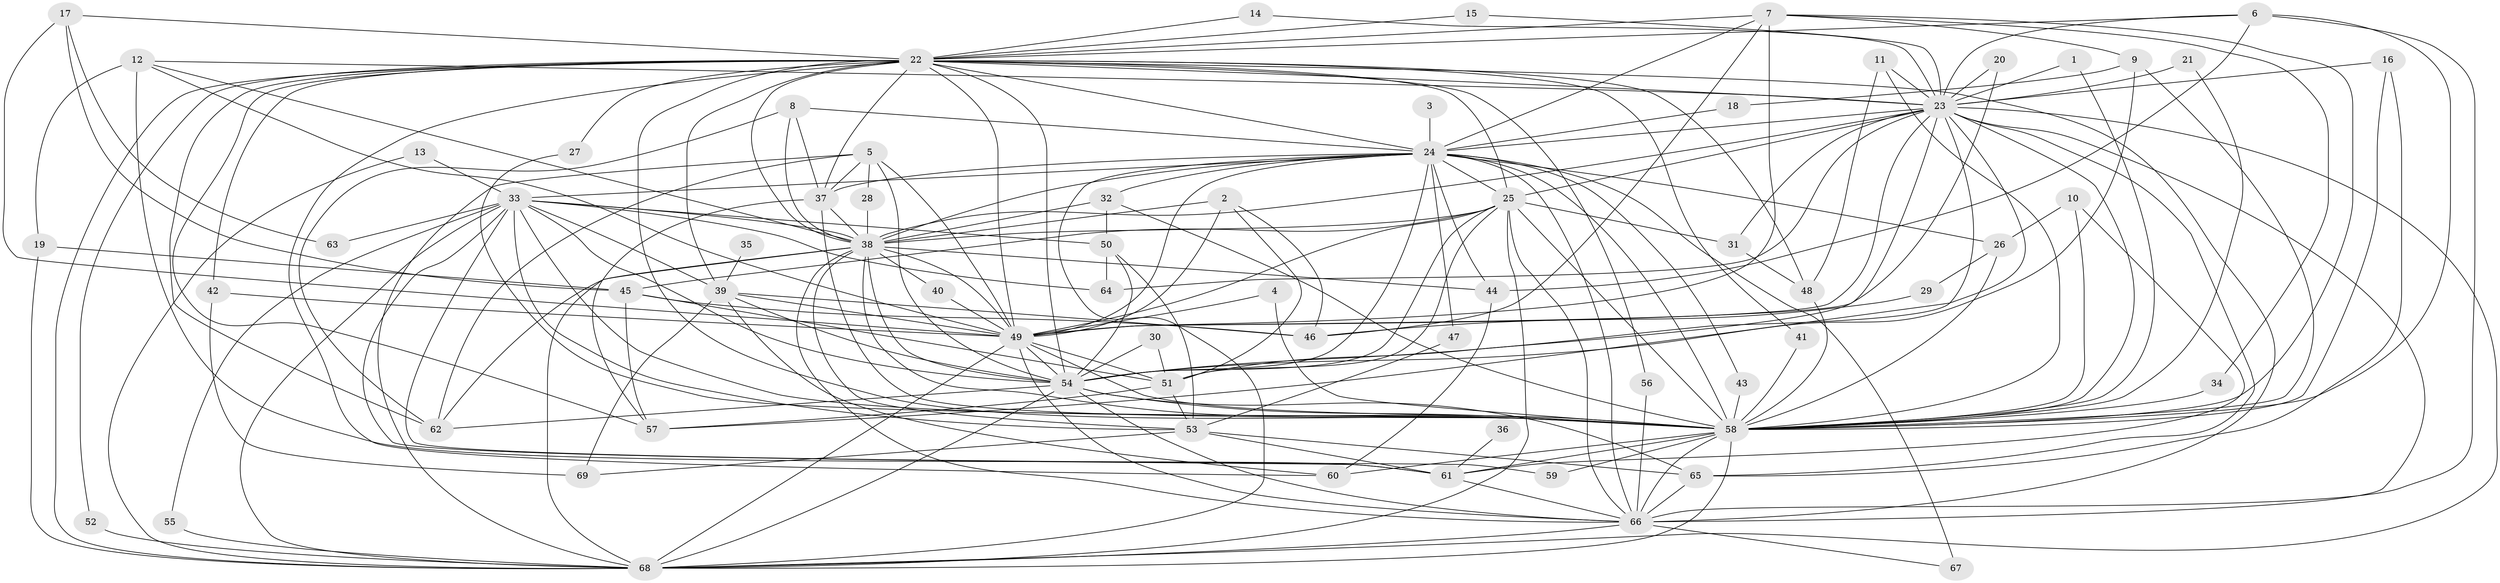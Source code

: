 // original degree distribution, {25: 0.007246376811594203, 23: 0.014492753623188406, 34: 0.007246376811594203, 13: 0.007246376811594203, 26: 0.007246376811594203, 28: 0.007246376811594203, 15: 0.007246376811594203, 16: 0.007246376811594203, 19: 0.007246376811594203, 2: 0.5, 5: 0.043478260869565216, 4: 0.13768115942028986, 6: 0.028985507246376812, 10: 0.007246376811594203, 9: 0.007246376811594203, 12: 0.007246376811594203, 3: 0.1956521739130435}
// Generated by graph-tools (version 1.1) at 2025/49/03/09/25 03:49:41]
// undirected, 69 vertices, 206 edges
graph export_dot {
graph [start="1"]
  node [color=gray90,style=filled];
  1;
  2;
  3;
  4;
  5;
  6;
  7;
  8;
  9;
  10;
  11;
  12;
  13;
  14;
  15;
  16;
  17;
  18;
  19;
  20;
  21;
  22;
  23;
  24;
  25;
  26;
  27;
  28;
  29;
  30;
  31;
  32;
  33;
  34;
  35;
  36;
  37;
  38;
  39;
  40;
  41;
  42;
  43;
  44;
  45;
  46;
  47;
  48;
  49;
  50;
  51;
  52;
  53;
  54;
  55;
  56;
  57;
  58;
  59;
  60;
  61;
  62;
  63;
  64;
  65;
  66;
  67;
  68;
  69;
  1 -- 23 [weight=1.0];
  1 -- 58 [weight=1.0];
  2 -- 38 [weight=1.0];
  2 -- 46 [weight=1.0];
  2 -- 49 [weight=1.0];
  2 -- 51 [weight=1.0];
  3 -- 24 [weight=1.0];
  4 -- 49 [weight=1.0];
  4 -- 58 [weight=1.0];
  5 -- 28 [weight=1.0];
  5 -- 37 [weight=1.0];
  5 -- 49 [weight=1.0];
  5 -- 54 [weight=1.0];
  5 -- 62 [weight=1.0];
  5 -- 68 [weight=1.0];
  6 -- 22 [weight=1.0];
  6 -- 23 [weight=1.0];
  6 -- 44 [weight=1.0];
  6 -- 58 [weight=1.0];
  6 -- 66 [weight=1.0];
  7 -- 9 [weight=1.0];
  7 -- 22 [weight=1.0];
  7 -- 24 [weight=1.0];
  7 -- 34 [weight=1.0];
  7 -- 46 [weight=1.0];
  7 -- 49 [weight=1.0];
  7 -- 58 [weight=1.0];
  8 -- 24 [weight=1.0];
  8 -- 37 [weight=1.0];
  8 -- 38 [weight=1.0];
  8 -- 62 [weight=1.0];
  9 -- 18 [weight=1.0];
  9 -- 54 [weight=1.0];
  9 -- 58 [weight=1.0];
  10 -- 26 [weight=1.0];
  10 -- 58 [weight=1.0];
  10 -- 61 [weight=1.0];
  11 -- 23 [weight=1.0];
  11 -- 48 [weight=1.0];
  11 -- 58 [weight=1.0];
  12 -- 19 [weight=1.0];
  12 -- 23 [weight=1.0];
  12 -- 38 [weight=1.0];
  12 -- 49 [weight=1.0];
  12 -- 61 [weight=1.0];
  13 -- 33 [weight=1.0];
  13 -- 68 [weight=1.0];
  14 -- 22 [weight=1.0];
  14 -- 23 [weight=1.0];
  15 -- 22 [weight=1.0];
  15 -- 23 [weight=1.0];
  16 -- 23 [weight=1.0];
  16 -- 58 [weight=2.0];
  16 -- 65 [weight=1.0];
  17 -- 22 [weight=1.0];
  17 -- 45 [weight=1.0];
  17 -- 49 [weight=1.0];
  17 -- 63 [weight=1.0];
  18 -- 24 [weight=1.0];
  19 -- 45 [weight=1.0];
  19 -- 68 [weight=1.0];
  20 -- 23 [weight=1.0];
  20 -- 49 [weight=1.0];
  21 -- 23 [weight=1.0];
  21 -- 58 [weight=1.0];
  22 -- 23 [weight=2.0];
  22 -- 24 [weight=1.0];
  22 -- 25 [weight=1.0];
  22 -- 27 [weight=1.0];
  22 -- 37 [weight=1.0];
  22 -- 38 [weight=2.0];
  22 -- 39 [weight=1.0];
  22 -- 41 [weight=1.0];
  22 -- 42 [weight=1.0];
  22 -- 48 [weight=1.0];
  22 -- 49 [weight=1.0];
  22 -- 52 [weight=1.0];
  22 -- 54 [weight=1.0];
  22 -- 56 [weight=1.0];
  22 -- 57 [weight=1.0];
  22 -- 58 [weight=1.0];
  22 -- 60 [weight=1.0];
  22 -- 62 [weight=1.0];
  22 -- 66 [weight=1.0];
  22 -- 68 [weight=2.0];
  23 -- 24 [weight=1.0];
  23 -- 25 [weight=1.0];
  23 -- 31 [weight=1.0];
  23 -- 38 [weight=1.0];
  23 -- 49 [weight=1.0];
  23 -- 51 [weight=1.0];
  23 -- 54 [weight=1.0];
  23 -- 57 [weight=2.0];
  23 -- 58 [weight=1.0];
  23 -- 64 [weight=1.0];
  23 -- 65 [weight=1.0];
  23 -- 66 [weight=2.0];
  23 -- 68 [weight=1.0];
  24 -- 25 [weight=2.0];
  24 -- 26 [weight=1.0];
  24 -- 32 [weight=1.0];
  24 -- 33 [weight=1.0];
  24 -- 37 [weight=1.0];
  24 -- 38 [weight=3.0];
  24 -- 43 [weight=1.0];
  24 -- 44 [weight=3.0];
  24 -- 47 [weight=1.0];
  24 -- 49 [weight=1.0];
  24 -- 54 [weight=2.0];
  24 -- 58 [weight=1.0];
  24 -- 66 [weight=1.0];
  24 -- 67 [weight=1.0];
  24 -- 68 [weight=1.0];
  25 -- 31 [weight=1.0];
  25 -- 38 [weight=1.0];
  25 -- 45 [weight=1.0];
  25 -- 49 [weight=1.0];
  25 -- 51 [weight=1.0];
  25 -- 54 [weight=1.0];
  25 -- 58 [weight=1.0];
  25 -- 66 [weight=1.0];
  25 -- 68 [weight=1.0];
  26 -- 29 [weight=1.0];
  26 -- 58 [weight=1.0];
  27 -- 58 [weight=1.0];
  28 -- 38 [weight=1.0];
  29 -- 46 [weight=1.0];
  30 -- 51 [weight=1.0];
  30 -- 54 [weight=1.0];
  31 -- 48 [weight=1.0];
  32 -- 38 [weight=1.0];
  32 -- 50 [weight=1.0];
  32 -- 58 [weight=1.0];
  33 -- 38 [weight=1.0];
  33 -- 39 [weight=1.0];
  33 -- 50 [weight=1.0];
  33 -- 53 [weight=1.0];
  33 -- 54 [weight=1.0];
  33 -- 55 [weight=1.0];
  33 -- 58 [weight=1.0];
  33 -- 59 [weight=1.0];
  33 -- 61 [weight=2.0];
  33 -- 63 [weight=1.0];
  33 -- 64 [weight=1.0];
  33 -- 68 [weight=1.0];
  34 -- 58 [weight=1.0];
  35 -- 39 [weight=1.0];
  36 -- 61 [weight=1.0];
  37 -- 38 [weight=1.0];
  37 -- 57 [weight=1.0];
  37 -- 58 [weight=1.0];
  38 -- 40 [weight=1.0];
  38 -- 44 [weight=1.0];
  38 -- 49 [weight=1.0];
  38 -- 53 [weight=1.0];
  38 -- 54 [weight=1.0];
  38 -- 58 [weight=1.0];
  38 -- 62 [weight=1.0];
  38 -- 66 [weight=1.0];
  38 -- 68 [weight=1.0];
  39 -- 46 [weight=1.0];
  39 -- 49 [weight=2.0];
  39 -- 54 [weight=1.0];
  39 -- 60 [weight=1.0];
  39 -- 69 [weight=1.0];
  40 -- 49 [weight=1.0];
  41 -- 58 [weight=1.0];
  42 -- 49 [weight=1.0];
  42 -- 69 [weight=1.0];
  43 -- 58 [weight=1.0];
  44 -- 60 [weight=1.0];
  45 -- 46 [weight=1.0];
  45 -- 51 [weight=1.0];
  45 -- 57 [weight=1.0];
  47 -- 53 [weight=1.0];
  48 -- 58 [weight=1.0];
  49 -- 51 [weight=1.0];
  49 -- 54 [weight=2.0];
  49 -- 58 [weight=2.0];
  49 -- 66 [weight=1.0];
  49 -- 68 [weight=1.0];
  50 -- 53 [weight=1.0];
  50 -- 54 [weight=1.0];
  50 -- 64 [weight=1.0];
  51 -- 53 [weight=1.0];
  51 -- 57 [weight=1.0];
  52 -- 68 [weight=1.0];
  53 -- 61 [weight=1.0];
  53 -- 65 [weight=1.0];
  53 -- 69 [weight=1.0];
  54 -- 58 [weight=1.0];
  54 -- 62 [weight=1.0];
  54 -- 65 [weight=1.0];
  54 -- 66 [weight=1.0];
  54 -- 68 [weight=2.0];
  55 -- 68 [weight=1.0];
  56 -- 66 [weight=1.0];
  58 -- 59 [weight=1.0];
  58 -- 60 [weight=1.0];
  58 -- 61 [weight=1.0];
  58 -- 66 [weight=1.0];
  58 -- 68 [weight=2.0];
  61 -- 66 [weight=1.0];
  65 -- 66 [weight=1.0];
  66 -- 67 [weight=1.0];
  66 -- 68 [weight=1.0];
}
